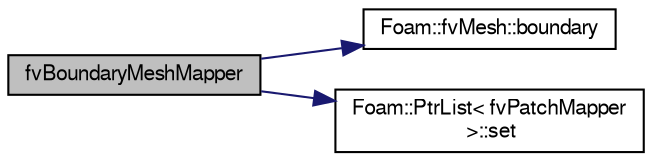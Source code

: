 digraph "fvBoundaryMeshMapper"
{
  bgcolor="transparent";
  edge [fontname="FreeSans",fontsize="10",labelfontname="FreeSans",labelfontsize="10"];
  node [fontname="FreeSans",fontsize="10",shape=record];
  rankdir="LR";
  Node1 [label="fvBoundaryMeshMapper",height=0.2,width=0.4,color="black", fillcolor="grey75", style="filled" fontcolor="black"];
  Node1 -> Node2 [color="midnightblue",fontsize="10",style="solid",fontname="FreeSans"];
  Node2 [label="Foam::fvMesh::boundary",height=0.2,width=0.4,color="black",URL="$a00851.html#a971347d65410875e38ea654dfd193a19",tooltip="Return reference to boundary mesh. "];
  Node1 -> Node3 [color="midnightblue",fontsize="10",style="solid",fontname="FreeSans"];
  Node3 [label="Foam::PtrList\< fvPatchMapper\l \>::set",height=0.2,width=0.4,color="black",URL="$a01975.html#affa9210cfaa91a145f3a9618d4ef3baf",tooltip="Is element set. "];
}
